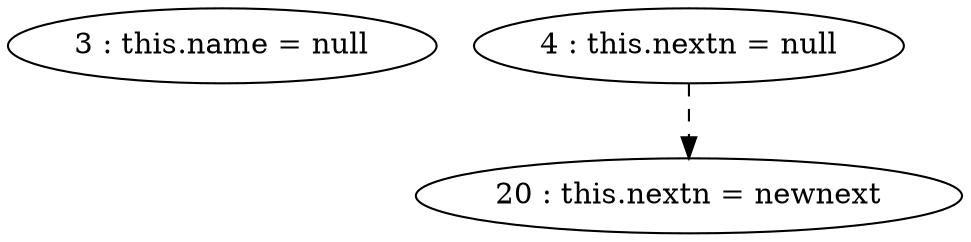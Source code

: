 digraph G {
"3 : this.name = null"
"4 : this.nextn = null"
"4 : this.nextn = null" -> "20 : this.nextn = newnext" [style=dashed]
"20 : this.nextn = newnext"
}